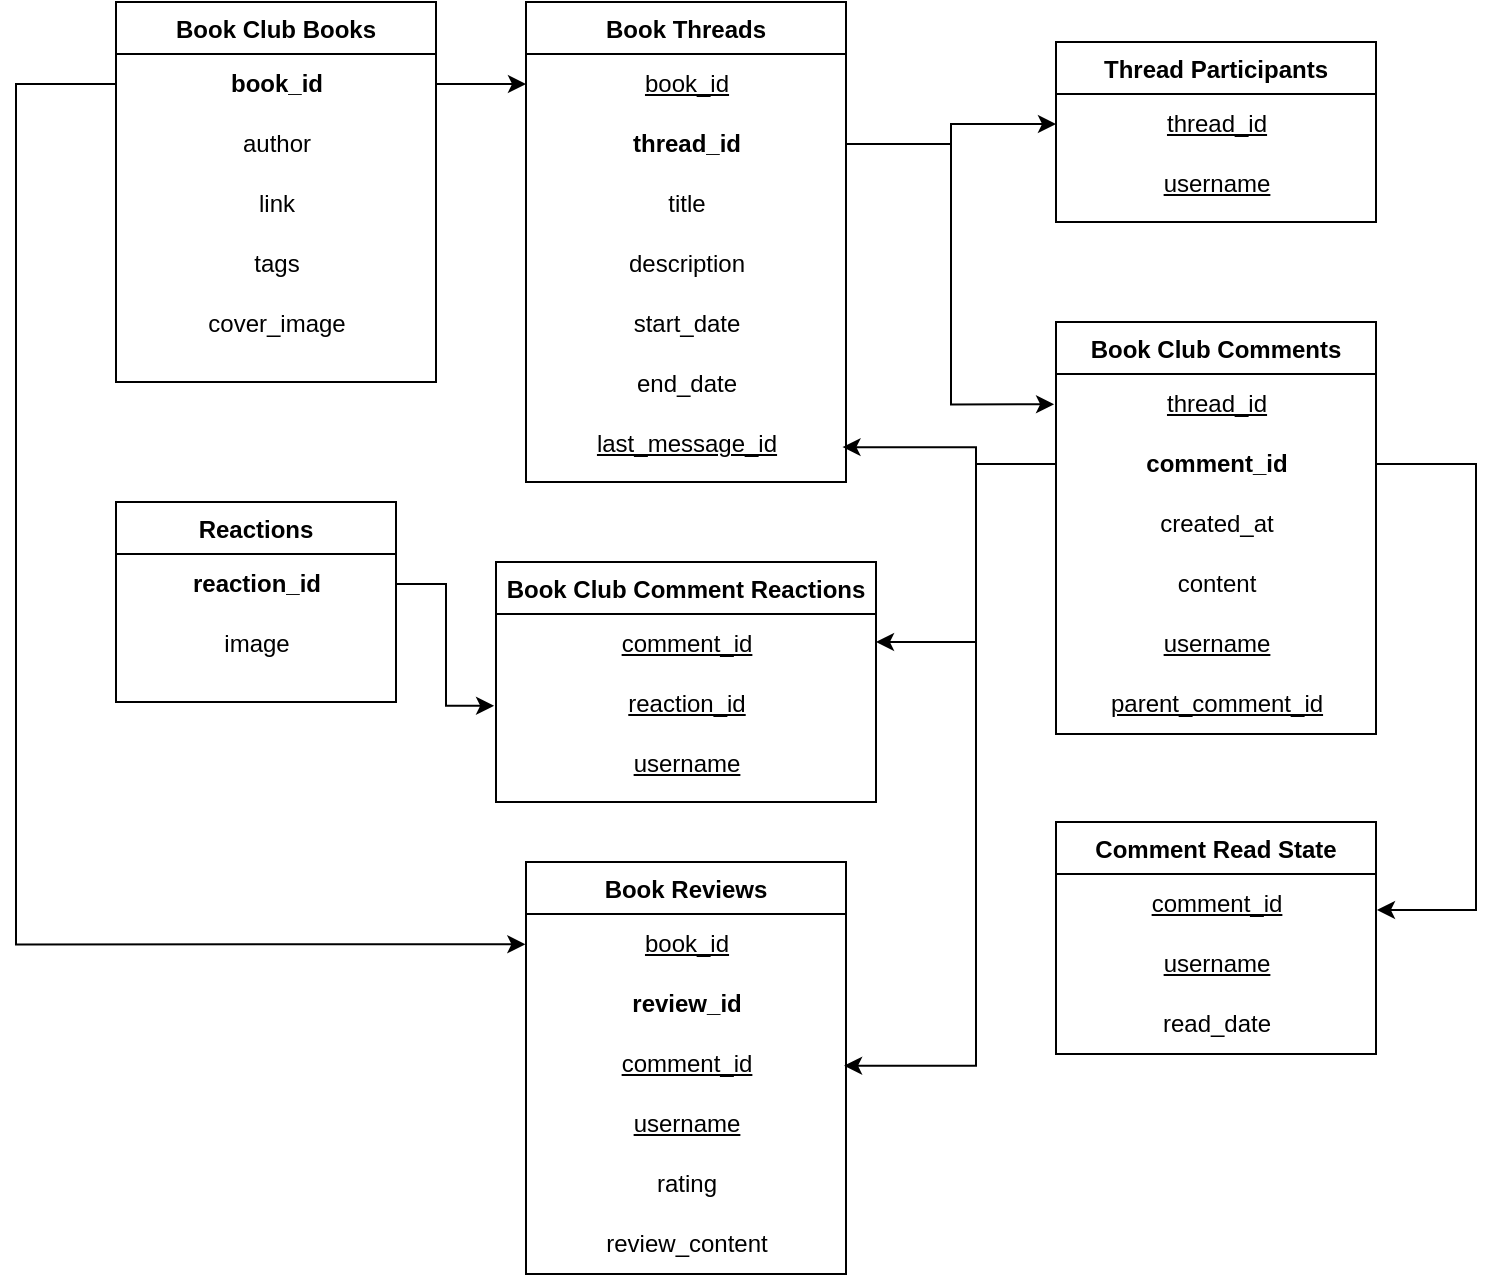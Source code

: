 <mxfile version="24.4.0" type="device">
  <diagram id="C5RBs43oDa-KdzZeNtuy" name="Page-1">
    <mxGraphModel dx="992" dy="1087" grid="1" gridSize="10" guides="1" tooltips="1" connect="1" arrows="1" fold="1" page="1" pageScale="1" pageWidth="827" pageHeight="1169" math="0" shadow="0">
      <root>
        <mxCell id="WIyWlLk6GJQsqaUBKTNV-0" />
        <mxCell id="WIyWlLk6GJQsqaUBKTNV-1" parent="WIyWlLk6GJQsqaUBKTNV-0" />
        <mxCell id="zkfFHV4jXpPFQw0GAbJ--0" value="Book Club Comments" style="swimlane;fontStyle=1;align=center;verticalAlign=top;childLayout=stackLayout;horizontal=1;startSize=26;horizontalStack=0;resizeParent=1;resizeLast=0;collapsible=1;marginBottom=0;rounded=0;shadow=0;strokeWidth=1;" parent="WIyWlLk6GJQsqaUBKTNV-1" vertex="1">
          <mxGeometry x="550" y="300" width="160" height="206" as="geometry">
            <mxRectangle x="220" y="120" width="160" height="26" as="alternateBounds" />
          </mxGeometry>
        </mxCell>
        <mxCell id="ovLciqvvIakoFHPN-jq--17" value="thread_id" style="text;html=1;align=center;verticalAlign=middle;resizable=0;points=[];autosize=1;strokeColor=none;fillColor=none;fontStyle=4" parent="zkfFHV4jXpPFQw0GAbJ--0" vertex="1">
          <mxGeometry y="26" width="160" height="30" as="geometry" />
        </mxCell>
        <mxCell id="ovLciqvvIakoFHPN-jq--19" value="comment_id" style="text;html=1;align=center;verticalAlign=middle;resizable=0;points=[];autosize=1;strokeColor=none;fillColor=none;fontStyle=1" parent="zkfFHV4jXpPFQw0GAbJ--0" vertex="1">
          <mxGeometry y="56" width="160" height="30" as="geometry" />
        </mxCell>
        <mxCell id="ovLciqvvIakoFHPN-jq--54" value="created_at" style="text;html=1;align=center;verticalAlign=middle;resizable=0;points=[];autosize=1;strokeColor=none;fillColor=none;fontStyle=0" parent="zkfFHV4jXpPFQw0GAbJ--0" vertex="1">
          <mxGeometry y="86" width="160" height="30" as="geometry" />
        </mxCell>
        <mxCell id="ovLciqvvIakoFHPN-jq--24" value="content" style="text;html=1;align=center;verticalAlign=middle;resizable=0;points=[];autosize=1;strokeColor=none;fillColor=none;" parent="zkfFHV4jXpPFQw0GAbJ--0" vertex="1">
          <mxGeometry y="116" width="160" height="30" as="geometry" />
        </mxCell>
        <mxCell id="ovLciqvvIakoFHPN-jq--28" value="username" style="text;html=1;align=center;verticalAlign=middle;resizable=0;points=[];autosize=1;strokeColor=none;fillColor=none;fontStyle=4" parent="zkfFHV4jXpPFQw0GAbJ--0" vertex="1">
          <mxGeometry y="146" width="160" height="30" as="geometry" />
        </mxCell>
        <mxCell id="ovLciqvvIakoFHPN-jq--34" value="parent_comment_id" style="text;html=1;align=center;verticalAlign=middle;resizable=0;points=[];autosize=1;strokeColor=none;fillColor=none;fontStyle=4" parent="zkfFHV4jXpPFQw0GAbJ--0" vertex="1">
          <mxGeometry y="176" width="160" height="30" as="geometry" />
        </mxCell>
        <mxCell id="ovLciqvvIakoFHPN-jq--4" value="Book Club Books" style="swimlane;fontStyle=1;align=center;verticalAlign=top;childLayout=stackLayout;horizontal=1;startSize=26;horizontalStack=0;resizeParent=1;resizeLast=0;collapsible=1;marginBottom=0;rounded=0;shadow=0;strokeWidth=1;" parent="WIyWlLk6GJQsqaUBKTNV-1" vertex="1">
          <mxGeometry x="80" y="140" width="160" height="190" as="geometry">
            <mxRectangle x="220" y="120" width="160" height="26" as="alternateBounds" />
          </mxGeometry>
        </mxCell>
        <mxCell id="ovLciqvvIakoFHPN-jq--5" value="book_id" style="text;html=1;align=center;verticalAlign=middle;resizable=0;points=[];autosize=1;strokeColor=none;fillColor=none;fontStyle=1" parent="ovLciqvvIakoFHPN-jq--4" vertex="1">
          <mxGeometry y="26" width="160" height="30" as="geometry" />
        </mxCell>
        <mxCell id="ovLciqvvIakoFHPN-jq--6" value="author" style="text;html=1;align=center;verticalAlign=middle;resizable=0;points=[];autosize=1;strokeColor=none;fillColor=none;" parent="ovLciqvvIakoFHPN-jq--4" vertex="1">
          <mxGeometry y="56" width="160" height="30" as="geometry" />
        </mxCell>
        <mxCell id="ovLciqvvIakoFHPN-jq--7" value="link" style="text;html=1;align=center;verticalAlign=middle;resizable=0;points=[];autosize=1;strokeColor=none;fillColor=none;" parent="ovLciqvvIakoFHPN-jq--4" vertex="1">
          <mxGeometry y="86" width="160" height="30" as="geometry" />
        </mxCell>
        <mxCell id="ovLciqvvIakoFHPN-jq--8" value="tags" style="text;html=1;align=center;verticalAlign=middle;resizable=0;points=[];autosize=1;strokeColor=none;fillColor=none;" parent="ovLciqvvIakoFHPN-jq--4" vertex="1">
          <mxGeometry y="116" width="160" height="30" as="geometry" />
        </mxCell>
        <mxCell id="ovLciqvvIakoFHPN-jq--32" value="cover_image" style="text;html=1;align=center;verticalAlign=middle;resizable=0;points=[];autosize=1;strokeColor=none;fillColor=none;" parent="ovLciqvvIakoFHPN-jq--4" vertex="1">
          <mxGeometry y="146" width="160" height="30" as="geometry" />
        </mxCell>
        <mxCell id="ovLciqvvIakoFHPN-jq--9" value="Book Threads" style="swimlane;fontStyle=1;align=center;verticalAlign=top;childLayout=stackLayout;horizontal=1;startSize=26;horizontalStack=0;resizeParent=1;resizeLast=0;collapsible=1;marginBottom=0;rounded=0;shadow=0;strokeWidth=1;" parent="WIyWlLk6GJQsqaUBKTNV-1" vertex="1">
          <mxGeometry x="285" y="140" width="160" height="240" as="geometry">
            <mxRectangle x="220" y="120" width="160" height="26" as="alternateBounds" />
          </mxGeometry>
        </mxCell>
        <mxCell id="ovLciqvvIakoFHPN-jq--10" value="book_id" style="text;html=1;align=center;verticalAlign=middle;resizable=0;points=[];autosize=1;strokeColor=none;fillColor=none;fontStyle=4" parent="ovLciqvvIakoFHPN-jq--9" vertex="1">
          <mxGeometry y="26" width="160" height="30" as="geometry" />
        </mxCell>
        <mxCell id="ovLciqvvIakoFHPN-jq--16" value="thread_id&lt;span style=&quot;color: rgba(0, 0, 0, 0); font-family: monospace; font-size: 0px; text-align: start;&quot;&gt;%3CmxGraphModel%3E%3Croot%3E%3CmxCell%20id%3D%220%22%2F%3E%3CmxCell%20id%3D%221%22%20parent%3D%220%22%2F%3E%3CmxCell%20id%3D%222%22%20value%3D%22Book%20Club%20Comment%20Reactions%22%20style%3D%22swimlane%3BfontStyle%3D0%3Balign%3Dcenter%3BverticalAlign%3Dtop%3BchildLayout%3DstackLayout%3Bhorizontal%3D1%3BstartSize%3D26%3BhorizontalStack%3D0%3BresizeParent%3D1%3BresizeLast%3D0%3Bcollapsible%3D1%3BmarginBottom%3D0%3Brounded%3D0%3Bshadow%3D0%3BstrokeWidth%3D1%3B%22%20vertex%3D%221%22%20parent%3D%221%22%3E%3CmxGeometry%20x%3D%22270%22%20y%3D%22390%22%20width%3D%22190%22%20height%3D%22146%22%20as%3D%22geometry%22%3E%3CmxRectangle%20x%3D%22220%22%20y%3D%22120%22%20width%3D%22160%22%20height%3D%2226%22%20as%3D%22alternateBounds%22%2F%3E%3C%2FmxGeometry%3E%3C%2FmxCell%3E%3CmxCell%20id%3D%223%22%20value%3D%22comment_id%22%20style%3D%22text%3Bhtml%3D1%3Balign%3Dcenter%3BverticalAlign%3Dmiddle%3Bresizable%3D0%3Bpoints%3D%5B%5D%3Bautosize%3D1%3BstrokeColor%3Dnone%3BfillColor%3Dnone%3B%22%20vertex%3D%221%22%20parent%3D%222%22%3E%3CmxGeometry%20y%3D%2226%22%20width%3D%22190%22%20height%3D%2230%22%20as%3D%22geometry%22%2F%3E%3C%2FmxCell%3E%3CmxCell%20id%3D%224%22%20value%3D%22id%22%20style%3D%22text%3Bhtml%3D1%3Balign%3Dcenter%3BverticalAlign%3Dmiddle%3Bresizable%3D0%3Bpoints%3D%5B%5D%3Bautosize%3D1%3BstrokeColor%3Dnone%3BfillColor%3Dnone%3B%22%20vertex%3D%221%22%20parent%3D%222%22%3E%3CmxGeometry%20y%3D%2256%22%20width%3D%22190%22%20height%3D%2230%22%20as%3D%22geometry%22%2F%3E%3C%2FmxCell%3E%3CmxCell%20id%3D%225%22%20value%3D%22reaction_id%22%20style%3D%22text%3Bhtml%3D1%3Balign%3Dcenter%3BverticalAlign%3Dmiddle%3Bresizable%3D0%3Bpoints%3D%5B%5D%3Bautosize%3D1%3BstrokeColor%3Dnone%3BfillColor%3Dnone%3B%22%20vertex%3D%221%22%20parent%3D%222%22%3E%3CmxGeometry%20y%3D%2286%22%20width%3D%22190%22%20height%3D%2230%22%20as%3D%22geometry%22%2F%3E%3C%2FmxCell%3E%3CmxCell%20id%3D%226%22%20value%3D%22user_id%22%20style%3D%22text%3Bhtml%3D1%3Balign%3Dcenter%3BverticalAlign%3Dmiddle%3Bresizable%3D0%3Bpoints%3D%5B%5D%3Bautosize%3D1%3BstrokeColor%3Dnone%3BfillColor%3Dnone%3B%22%20vertex%3D%221%22%20parent%3D%222%22%3E%3CmxGeometry%20y%3D%22116%22%20width%3D%22190%22%20height%3D%2230%22%20as%3D%22geometry%22%2F%3E%3C%2FmxCell%3E%3C%2Froot%3E%3C%2FmxGraphModel%3E&lt;/span&gt;" style="text;html=1;align=center;verticalAlign=middle;resizable=0;points=[];autosize=1;strokeColor=none;fillColor=none;fontStyle=1" parent="ovLciqvvIakoFHPN-jq--9" vertex="1">
          <mxGeometry y="56" width="160" height="30" as="geometry" />
        </mxCell>
        <mxCell id="ovLciqvvIakoFHPN-jq--13" value="title" style="text;html=1;align=center;verticalAlign=middle;resizable=0;points=[];autosize=1;strokeColor=none;fillColor=none;" parent="ovLciqvvIakoFHPN-jq--9" vertex="1">
          <mxGeometry y="86" width="160" height="30" as="geometry" />
        </mxCell>
        <mxCell id="ovLciqvvIakoFHPN-jq--42" value="description" style="text;html=1;align=center;verticalAlign=middle;resizable=0;points=[];autosize=1;strokeColor=none;fillColor=none;" parent="ovLciqvvIakoFHPN-jq--9" vertex="1">
          <mxGeometry y="116" width="160" height="30" as="geometry" />
        </mxCell>
        <mxCell id="ovLciqvvIakoFHPN-jq--37" value="start_date" style="text;html=1;align=center;verticalAlign=middle;resizable=0;points=[];autosize=1;strokeColor=none;fillColor=none;" parent="ovLciqvvIakoFHPN-jq--9" vertex="1">
          <mxGeometry y="146" width="160" height="30" as="geometry" />
        </mxCell>
        <mxCell id="ovLciqvvIakoFHPN-jq--40" value="end_date" style="text;html=1;align=center;verticalAlign=middle;resizable=0;points=[];autosize=1;strokeColor=none;fillColor=none;" parent="ovLciqvvIakoFHPN-jq--9" vertex="1">
          <mxGeometry y="176" width="160" height="30" as="geometry" />
        </mxCell>
        <mxCell id="ovLciqvvIakoFHPN-jq--74" value="last_message_id" style="text;html=1;align=center;verticalAlign=middle;resizable=0;points=[];autosize=1;strokeColor=none;fillColor=none;fontStyle=4" parent="ovLciqvvIakoFHPN-jq--9" vertex="1">
          <mxGeometry y="206" width="160" height="30" as="geometry" />
        </mxCell>
        <mxCell id="ovLciqvvIakoFHPN-jq--14" style="edgeStyle=orthogonalEdgeStyle;rounded=0;orthogonalLoop=1;jettySize=auto;html=1;" parent="WIyWlLk6GJQsqaUBKTNV-1" source="ovLciqvvIakoFHPN-jq--5" target="ovLciqvvIakoFHPN-jq--10" edge="1">
          <mxGeometry relative="1" as="geometry" />
        </mxCell>
        <mxCell id="ovLciqvvIakoFHPN-jq--20" value="Book Club Comment Reactions" style="swimlane;fontStyle=1;align=center;verticalAlign=top;childLayout=stackLayout;horizontal=1;startSize=26;horizontalStack=0;resizeParent=1;resizeLast=0;collapsible=1;marginBottom=0;rounded=0;shadow=0;strokeWidth=1;" parent="WIyWlLk6GJQsqaUBKTNV-1" vertex="1">
          <mxGeometry x="270" y="420" width="190" height="120" as="geometry">
            <mxRectangle x="220" y="120" width="160" height="26" as="alternateBounds" />
          </mxGeometry>
        </mxCell>
        <mxCell id="ovLciqvvIakoFHPN-jq--22" value="comment_id" style="text;html=1;align=center;verticalAlign=middle;resizable=0;points=[];autosize=1;strokeColor=none;fillColor=none;fontStyle=4" parent="ovLciqvvIakoFHPN-jq--20" vertex="1">
          <mxGeometry y="26" width="190" height="30" as="geometry" />
        </mxCell>
        <mxCell id="ovLciqvvIakoFHPN-jq--27" value="reaction_id" style="text;html=1;align=center;verticalAlign=middle;resizable=0;points=[];autosize=1;strokeColor=none;fillColor=none;fontStyle=4" parent="ovLciqvvIakoFHPN-jq--20" vertex="1">
          <mxGeometry y="56" width="190" height="30" as="geometry" />
        </mxCell>
        <mxCell id="ovLciqvvIakoFHPN-jq--43" value="username" style="text;html=1;align=center;verticalAlign=middle;resizable=0;points=[];autosize=1;strokeColor=none;fillColor=none;fontStyle=4" parent="ovLciqvvIakoFHPN-jq--20" vertex="1">
          <mxGeometry y="86" width="190" height="30" as="geometry" />
        </mxCell>
        <mxCell id="ovLciqvvIakoFHPN-jq--25" style="edgeStyle=orthogonalEdgeStyle;rounded=0;orthogonalLoop=1;jettySize=auto;html=1;" parent="WIyWlLk6GJQsqaUBKTNV-1" source="ovLciqvvIakoFHPN-jq--19" edge="1">
          <mxGeometry relative="1" as="geometry">
            <mxPoint x="460" y="460" as="targetPoint" />
            <Array as="points">
              <mxPoint x="510" y="371" />
              <mxPoint x="510" y="460" />
              <mxPoint x="460" y="460" />
            </Array>
          </mxGeometry>
        </mxCell>
        <mxCell id="ovLciqvvIakoFHPN-jq--48" value="Reactions" style="swimlane;fontStyle=1;align=center;verticalAlign=top;childLayout=stackLayout;horizontal=1;startSize=26;horizontalStack=0;resizeParent=1;resizeLast=0;collapsible=1;marginBottom=0;rounded=0;shadow=0;strokeWidth=1;" parent="WIyWlLk6GJQsqaUBKTNV-1" vertex="1">
          <mxGeometry x="80" y="390" width="140" height="100" as="geometry">
            <mxRectangle x="220" y="120" width="160" height="26" as="alternateBounds" />
          </mxGeometry>
        </mxCell>
        <mxCell id="ovLciqvvIakoFHPN-jq--49" value="reaction_id" style="text;html=1;align=center;verticalAlign=middle;resizable=0;points=[];autosize=1;strokeColor=none;fillColor=none;fontStyle=1" parent="ovLciqvvIakoFHPN-jq--48" vertex="1">
          <mxGeometry y="26" width="140" height="30" as="geometry" />
        </mxCell>
        <mxCell id="ovLciqvvIakoFHPN-jq--50" value="image" style="text;html=1;align=center;verticalAlign=middle;resizable=0;points=[];autosize=1;strokeColor=none;fillColor=none;" parent="ovLciqvvIakoFHPN-jq--48" vertex="1">
          <mxGeometry y="56" width="140" height="30" as="geometry" />
        </mxCell>
        <mxCell id="ovLciqvvIakoFHPN-jq--53" style="edgeStyle=orthogonalEdgeStyle;rounded=0;orthogonalLoop=1;jettySize=auto;html=1;entryX=-0.005;entryY=0.529;entryDx=0;entryDy=0;entryPerimeter=0;" parent="WIyWlLk6GJQsqaUBKTNV-1" source="ovLciqvvIakoFHPN-jq--49" target="ovLciqvvIakoFHPN-jq--27" edge="1">
          <mxGeometry relative="1" as="geometry" />
        </mxCell>
        <mxCell id="ovLciqvvIakoFHPN-jq--55" style="edgeStyle=orthogonalEdgeStyle;rounded=0;orthogonalLoop=1;jettySize=auto;html=1;entryX=-0.006;entryY=0.505;entryDx=0;entryDy=0;entryPerimeter=0;" parent="WIyWlLk6GJQsqaUBKTNV-1" source="ovLciqvvIakoFHPN-jq--16" target="ovLciqvvIakoFHPN-jq--17" edge="1">
          <mxGeometry relative="1" as="geometry" />
        </mxCell>
        <mxCell id="ovLciqvvIakoFHPN-jq--56" value="Thread Participants" style="swimlane;fontStyle=1;align=center;verticalAlign=top;childLayout=stackLayout;horizontal=1;startSize=26;horizontalStack=0;resizeParent=1;resizeLast=0;collapsible=1;marginBottom=0;rounded=0;shadow=0;strokeWidth=1;" parent="WIyWlLk6GJQsqaUBKTNV-1" vertex="1">
          <mxGeometry x="550" y="160" width="160" height="90" as="geometry">
            <mxRectangle x="220" y="120" width="160" height="26" as="alternateBounds" />
          </mxGeometry>
        </mxCell>
        <mxCell id="ovLciqvvIakoFHPN-jq--58" value="thread_id&lt;span style=&quot;color: rgba(0, 0, 0, 0); font-family: monospace; font-size: 0px; text-align: start;&quot;&gt;%3CmxGraphModel%3E%3Croot%3E%3CmxCell%20id%3D%220%22%2F%3E%3CmxCell%20id%3D%221%22%20parent%3D%220%22%2F%3E%3CmxCell%20id%3D%222%22%20value%3D%22Book%20Club%20Comment%20Reactions%22%20style%3D%22swimlane%3BfontStyle%3D0%3Balign%3Dcenter%3BverticalAlign%3Dtop%3BchildLayout%3DstackLayout%3Bhorizontal%3D1%3BstartSize%3D26%3BhorizontalStack%3D0%3BresizeParent%3D1%3BresizeLast%3D0%3Bcollapsible%3D1%3BmarginBottom%3D0%3Brounded%3D0%3Bshadow%3D0%3BstrokeWidth%3D1%3B%22%20vertex%3D%221%22%20parent%3D%221%22%3E%3CmxGeometry%20x%3D%22270%22%20y%3D%22390%22%20width%3D%22190%22%20height%3D%22146%22%20as%3D%22geometry%22%3E%3CmxRectangle%20x%3D%22220%22%20y%3D%22120%22%20width%3D%22160%22%20height%3D%2226%22%20as%3D%22alternateBounds%22%2F%3E%3C%2FmxGeometry%3E%3C%2FmxCell%3E%3CmxCell%20id%3D%223%22%20value%3D%22comment_id%22%20style%3D%22text%3Bhtml%3D1%3Balign%3Dcenter%3BverticalAlign%3Dmiddle%3Bresizable%3D0%3Bpoints%3D%5B%5D%3Bautosize%3D1%3BstrokeColor%3Dnone%3BfillColor%3Dnone%3B%22%20vertex%3D%221%22%20parent%3D%222%22%3E%3CmxGeometry%20y%3D%2226%22%20width%3D%22190%22%20height%3D%2230%22%20as%3D%22geometry%22%2F%3E%3C%2FmxCell%3E%3CmxCell%20id%3D%224%22%20value%3D%22id%22%20style%3D%22text%3Bhtml%3D1%3Balign%3Dcenter%3BverticalAlign%3Dmiddle%3Bresizable%3D0%3Bpoints%3D%5B%5D%3Bautosize%3D1%3BstrokeColor%3Dnone%3BfillColor%3Dnone%3B%22%20vertex%3D%221%22%20parent%3D%222%22%3E%3CmxGeometry%20y%3D%2256%22%20width%3D%22190%22%20height%3D%2230%22%20as%3D%22geometry%22%2F%3E%3C%2FmxCell%3E%3CmxCell%20id%3D%225%22%20value%3D%22reaction_id%22%20style%3D%22text%3Bhtml%3D1%3Balign%3Dcenter%3BverticalAlign%3Dmiddle%3Bresizable%3D0%3Bpoints%3D%5B%5D%3Bautosize%3D1%3BstrokeColor%3Dnone%3BfillColor%3Dnone%3B%22%20vertex%3D%221%22%20parent%3D%222%22%3E%3CmxGeometry%20y%3D%2286%22%20width%3D%22190%22%20height%3D%2230%22%20as%3D%22geometry%22%2F%3E%3C%2FmxCell%3E%3CmxCell%20id%3D%226%22%20value%3D%22user_id%22%20style%3D%22text%3Bhtml%3D1%3Balign%3Dcenter%3BverticalAlign%3Dmiddle%3Bresizable%3D0%3Bpoints%3D%5B%5D%3Bautosize%3D1%3BstrokeColor%3Dnone%3BfillColor%3Dnone%3B%22%20vertex%3D%221%22%20parent%3D%222%22%3E%3CmxGeometry%20y%3D%22116%22%20width%3D%22190%22%20height%3D%2230%22%20as%3D%22geometry%22%2F%3E%3C%2FmxCell%3E%3C%2Froot%3E%3C%2FmxGraphModel%3E&lt;/span&gt;" style="text;html=1;align=center;verticalAlign=middle;resizable=0;points=[];autosize=1;strokeColor=none;fillColor=none;fontStyle=4" parent="ovLciqvvIakoFHPN-jq--56" vertex="1">
          <mxGeometry y="26" width="160" height="30" as="geometry" />
        </mxCell>
        <mxCell id="ovLciqvvIakoFHPN-jq--62" value="username" style="text;html=1;align=center;verticalAlign=middle;resizable=0;points=[];autosize=1;strokeColor=none;fillColor=none;fontStyle=4" parent="ovLciqvvIakoFHPN-jq--56" vertex="1">
          <mxGeometry y="56" width="160" height="30" as="geometry" />
        </mxCell>
        <mxCell id="ovLciqvvIakoFHPN-jq--65" style="edgeStyle=orthogonalEdgeStyle;rounded=0;orthogonalLoop=1;jettySize=auto;html=1;" parent="WIyWlLk6GJQsqaUBKTNV-1" source="ovLciqvvIakoFHPN-jq--16" target="ovLciqvvIakoFHPN-jq--58" edge="1">
          <mxGeometry relative="1" as="geometry" />
        </mxCell>
        <mxCell id="ovLciqvvIakoFHPN-jq--66" value="Comment Read State" style="swimlane;fontStyle=1;align=center;verticalAlign=top;childLayout=stackLayout;horizontal=1;startSize=26;horizontalStack=0;resizeParent=1;resizeLast=0;collapsible=1;marginBottom=0;rounded=0;shadow=0;strokeWidth=1;" parent="WIyWlLk6GJQsqaUBKTNV-1" vertex="1">
          <mxGeometry x="550" y="550" width="160" height="116" as="geometry">
            <mxRectangle x="220" y="120" width="160" height="26" as="alternateBounds" />
          </mxGeometry>
        </mxCell>
        <mxCell id="ovLciqvvIakoFHPN-jq--67" value="comment_id" style="text;html=1;align=center;verticalAlign=middle;resizable=0;points=[];autosize=1;strokeColor=none;fillColor=none;fontStyle=4" parent="ovLciqvvIakoFHPN-jq--66" vertex="1">
          <mxGeometry y="26" width="160" height="30" as="geometry" />
        </mxCell>
        <mxCell id="ovLciqvvIakoFHPN-jq--68" value="username" style="text;html=1;align=center;verticalAlign=middle;resizable=0;points=[];autosize=1;strokeColor=none;fillColor=none;fontStyle=4" parent="ovLciqvvIakoFHPN-jq--66" vertex="1">
          <mxGeometry y="56" width="160" height="30" as="geometry" />
        </mxCell>
        <mxCell id="ovLciqvvIakoFHPN-jq--70" value="read_date" style="text;html=1;align=center;verticalAlign=middle;resizable=0;points=[];autosize=1;strokeColor=none;fillColor=none;fontStyle=0" parent="ovLciqvvIakoFHPN-jq--66" vertex="1">
          <mxGeometry y="86" width="160" height="30" as="geometry" />
        </mxCell>
        <mxCell id="ovLciqvvIakoFHPN-jq--69" style="edgeStyle=orthogonalEdgeStyle;rounded=0;orthogonalLoop=1;jettySize=auto;html=1;entryX=1.003;entryY=0.6;entryDx=0;entryDy=0;entryPerimeter=0;" parent="WIyWlLk6GJQsqaUBKTNV-1" source="ovLciqvvIakoFHPN-jq--19" target="ovLciqvvIakoFHPN-jq--67" edge="1">
          <mxGeometry relative="1" as="geometry">
            <Array as="points">
              <mxPoint x="760" y="371" />
              <mxPoint x="760" y="594" />
            </Array>
          </mxGeometry>
        </mxCell>
        <mxCell id="ovLciqvvIakoFHPN-jq--76" style="edgeStyle=orthogonalEdgeStyle;rounded=0;orthogonalLoop=1;jettySize=auto;html=1;entryX=0.989;entryY=0.552;entryDx=0;entryDy=0;entryPerimeter=0;" parent="WIyWlLk6GJQsqaUBKTNV-1" source="ovLciqvvIakoFHPN-jq--19" target="ovLciqvvIakoFHPN-jq--74" edge="1">
          <mxGeometry relative="1" as="geometry">
            <Array as="points">
              <mxPoint x="510" y="371" />
              <mxPoint x="510" y="363" />
            </Array>
          </mxGeometry>
        </mxCell>
        <mxCell id="ovLciqvvIakoFHPN-jq--77" value="Book Reviews" style="swimlane;fontStyle=1;align=center;verticalAlign=top;childLayout=stackLayout;horizontal=1;startSize=26;horizontalStack=0;resizeParent=1;resizeLast=0;collapsible=1;marginBottom=0;rounded=0;shadow=0;strokeWidth=1;" parent="WIyWlLk6GJQsqaUBKTNV-1" vertex="1">
          <mxGeometry x="285" y="570" width="160" height="206" as="geometry">
            <mxRectangle x="220" y="120" width="160" height="26" as="alternateBounds" />
          </mxGeometry>
        </mxCell>
        <mxCell id="ovLciqvvIakoFHPN-jq--78" value="book_id" style="text;html=1;align=center;verticalAlign=middle;resizable=0;points=[];autosize=1;strokeColor=none;fillColor=none;fontStyle=4" parent="ovLciqvvIakoFHPN-jq--77" vertex="1">
          <mxGeometry y="26" width="160" height="30" as="geometry" />
        </mxCell>
        <mxCell id="ovLciqvvIakoFHPN-jq--84" value="review_id" style="text;html=1;align=center;verticalAlign=middle;resizable=0;points=[];autosize=1;strokeColor=none;fillColor=none;fontStyle=1" parent="ovLciqvvIakoFHPN-jq--77" vertex="1">
          <mxGeometry y="56" width="160" height="30" as="geometry" />
        </mxCell>
        <mxCell id="ovLciqvvIakoFHPN-jq--81" value="comment_id" style="text;html=1;align=center;verticalAlign=middle;resizable=0;points=[];autosize=1;strokeColor=none;fillColor=none;fontStyle=4" parent="ovLciqvvIakoFHPN-jq--77" vertex="1">
          <mxGeometry y="86" width="160" height="30" as="geometry" />
        </mxCell>
        <mxCell id="ovLciqvvIakoFHPN-jq--79" value="username" style="text;html=1;align=center;verticalAlign=middle;resizable=0;points=[];autosize=1;strokeColor=none;fillColor=none;fontStyle=4" parent="ovLciqvvIakoFHPN-jq--77" vertex="1">
          <mxGeometry y="116" width="160" height="30" as="geometry" />
        </mxCell>
        <mxCell id="ovLciqvvIakoFHPN-jq--80" value="rating" style="text;html=1;align=center;verticalAlign=middle;resizable=0;points=[];autosize=1;strokeColor=none;fillColor=none;" parent="ovLciqvvIakoFHPN-jq--77" vertex="1">
          <mxGeometry y="146" width="160" height="30" as="geometry" />
        </mxCell>
        <mxCell id="ovLciqvvIakoFHPN-jq--85" value="review_content" style="text;html=1;align=center;verticalAlign=middle;resizable=0;points=[];autosize=1;strokeColor=none;fillColor=none;" parent="ovLciqvvIakoFHPN-jq--77" vertex="1">
          <mxGeometry y="176" width="160" height="30" as="geometry" />
        </mxCell>
        <mxCell id="ovLciqvvIakoFHPN-jq--83" style="edgeStyle=orthogonalEdgeStyle;rounded=0;orthogonalLoop=1;jettySize=auto;html=1;entryX=-0.002;entryY=0.505;entryDx=0;entryDy=0;entryPerimeter=0;" parent="WIyWlLk6GJQsqaUBKTNV-1" source="ovLciqvvIakoFHPN-jq--5" target="ovLciqvvIakoFHPN-jq--78" edge="1">
          <mxGeometry relative="1" as="geometry">
            <Array as="points">
              <mxPoint x="30" y="181" />
              <mxPoint x="30" y="611" />
            </Array>
          </mxGeometry>
        </mxCell>
        <mxCell id="ovLciqvvIakoFHPN-jq--86" style="edgeStyle=orthogonalEdgeStyle;rounded=0;orthogonalLoop=1;jettySize=auto;html=1;entryX=0.994;entryY=0.529;entryDx=0;entryDy=0;entryPerimeter=0;" parent="WIyWlLk6GJQsqaUBKTNV-1" source="ovLciqvvIakoFHPN-jq--19" target="ovLciqvvIakoFHPN-jq--81" edge="1">
          <mxGeometry relative="1" as="geometry">
            <Array as="points">
              <mxPoint x="510" y="371" />
              <mxPoint x="510" y="672" />
            </Array>
          </mxGeometry>
        </mxCell>
      </root>
    </mxGraphModel>
  </diagram>
</mxfile>
